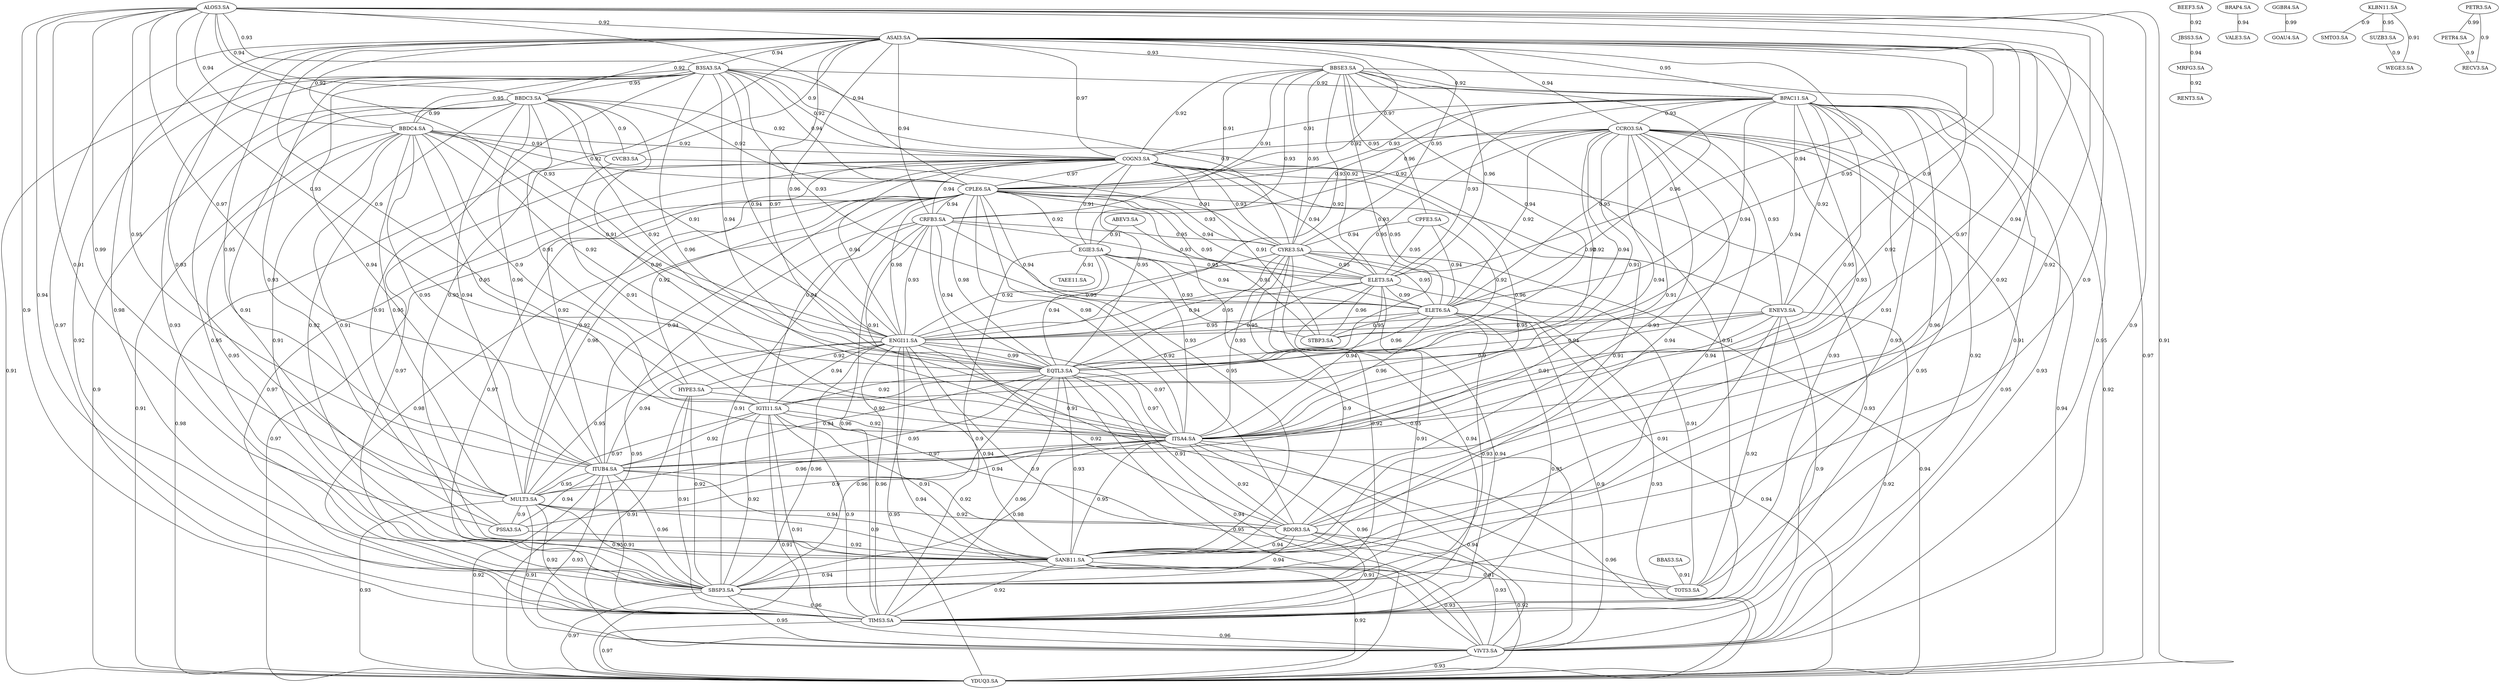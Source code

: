 graph CorrelationGraph {
    "ABEV3.SA" -- "EGIE3.SA" [label="0.91"];
    "ABEV3.SA" -- "STBP3.SA" [label="0.91"];
    "ALOS3.SA" -- "ASAI3.SA" [label="0.92"];
    "ALOS3.SA" -- "B3SA3.SA" [label="0.93"];
    "ALOS3.SA" -- "BBDC3.SA" [label="0.94"];
    "ALOS3.SA" -- "BBDC4.SA" [label="0.94"];
    "ALOS3.SA" -- "CPLE6.SA" [label="0.94"];
    "ALOS3.SA" -- "ENGI11.SA" [label="0.93"];
    "ALOS3.SA" -- "EQTL3.SA" [label="0.93"];
    "ALOS3.SA" -- "IGTI11.SA" [label="0.97"];
    "ALOS3.SA" -- "ITSA4.SA" [label="0.94"];
    "ALOS3.SA" -- "ITUB4.SA" [label="0.95"];
    "ALOS3.SA" -- "MULT3.SA" [label="0.99"];
    "ALOS3.SA" -- "PSSA3.SA" [label="0.91"];
    "ALOS3.SA" -- "RDOR3.SA" [label="0.92"];
    "ALOS3.SA" -- "SANB11.SA" [label="0.9"];
    "ALOS3.SA" -- "SBSP3.SA" [label="0.94"];
    "ALOS3.SA" -- "TIMS3.SA" [label="0.9"];
    "ALOS3.SA" -- "VIVT3.SA" [label="0.9"];
    "ALOS3.SA" -- "YDUQ3.SA" [label="0.91"];
    "ASAI3.SA" -- "B3SA3.SA" [label="0.94"];
    "ASAI3.SA" -- "BBDC3.SA" [label="0.92"];
    "ASAI3.SA" -- "BBDC4.SA" [label="0.92"];
    "ASAI3.SA" -- "BBSE3.SA" [label="0.93"];
    "ASAI3.SA" -- "BPAC11.SA" [label="0.95"];
    "ASAI3.SA" -- "CCRO3.SA" [label="0.94"];
    "ASAI3.SA" -- "COGN3.SA" [label="0.97"];
    "ASAI3.SA" -- "CPLE6.SA" [label="0.97"];
    "ASAI3.SA" -- "CRFB3.SA" [label="0.94"];
    "ASAI3.SA" -- "CVCB3.SA" [label="0.9"];
    "ASAI3.SA" -- "CYRE3.SA" [label="0.95"];
    "ASAI3.SA" -- "ELET3.SA" [label="0.94"];
    "ASAI3.SA" -- "ELET6.SA" [label="0.95"];
    "ASAI3.SA" -- "ENEV3.SA" [label="0.9"];
    "ASAI3.SA" -- "ENGI11.SA" [label="0.96"];
    "ASAI3.SA" -- "EQTL3.SA" [label="0.97"];
    "ASAI3.SA" -- "HYPE3.SA" [label="0.9"];
    "ASAI3.SA" -- "ITSA4.SA" [label="0.97"];
    "ASAI3.SA" -- "ITUB4.SA" [label="0.95"];
    "ASAI3.SA" -- "MULT3.SA" [label="0.93"];
    "ASAI3.SA" -- "RDOR3.SA" [label="0.92"];
    "ASAI3.SA" -- "SANB11.SA" [label="0.95"];
    "ASAI3.SA" -- "SBSP3.SA" [label="0.98"];
    "ASAI3.SA" -- "TIMS3.SA" [label="0.97"];
    "ASAI3.SA" -- "VIVT3.SA" [label="0.95"];
    "ASAI3.SA" -- "YDUQ3.SA" [label="0.97"];
    "B3SA3.SA" -- "BBDC3.SA" [label="0.95"];
    "B3SA3.SA" -- "BBDC4.SA" [label="0.95"];
    "B3SA3.SA" -- "BPAC11.SA" [label="0.92"];
    "B3SA3.SA" -- "COGN3.SA" [label="0.92"];
    "B3SA3.SA" -- "CPLE6.SA" [label="0.94"];
    "B3SA3.SA" -- "CYRE3.SA" [label="0.9"];
    "B3SA3.SA" -- "ELET3.SA" [label="0.92"];
    "B3SA3.SA" -- "ELET6.SA" [label="0.93"];
    "B3SA3.SA" -- "ENGI11.SA" [label="0.94"];
    "B3SA3.SA" -- "EQTL3.SA" [label="0.94"];
    "B3SA3.SA" -- "ITSA4.SA" [label="0.96"];
    "B3SA3.SA" -- "ITUB4.SA" [label="0.94"];
    "B3SA3.SA" -- "MULT3.SA" [label="0.93"];
    "B3SA3.SA" -- "SANB11.SA" [label="0.91"];
    "B3SA3.SA" -- "SBSP3.SA" [label="0.93"];
    "B3SA3.SA" -- "TIMS3.SA" [label="0.92"];
    "B3SA3.SA" -- "YDUQ3.SA" [label="0.91"];
    "BBAS3.SA" -- "TOTS3.SA" [label="0.91"];
    "BBDC3.SA" -- "BBDC4.SA" [label="0.99"];
    "BBDC3.SA" -- "COGN3.SA" [label="0.92"];
    "BBDC3.SA" -- "CPLE6.SA" [label="0.92"];
    "BBDC3.SA" -- "CVCB3.SA" [label="0.9"];
    "BBDC3.SA" -- "ENGI11.SA" [label="0.91"];
    "BBDC3.SA" -- "EQTL3.SA" [label="0.92"];
    "BBDC3.SA" -- "IGTI11.SA" [label="0.91"];
    "BBDC3.SA" -- "ITSA4.SA" [label="0.96"];
    "BBDC3.SA" -- "ITUB4.SA" [label="0.96"];
    "BBDC3.SA" -- "MULT3.SA" [label="0.94"];
    "BBDC3.SA" -- "PSSA3.SA" [label="0.91"];
    "BBDC3.SA" -- "SANB11.SA" [label="0.92"];
    "BBDC3.SA" -- "SBSP3.SA" [label="0.95"];
    "BBDC3.SA" -- "YDUQ3.SA" [label="0.9"];
    "BBDC4.SA" -- "COGN3.SA" [label="0.92"];
    "BBDC4.SA" -- "CPLE6.SA" [label="0.92"];
    "BBDC4.SA" -- "CVCB3.SA" [label="0.91"];
    "BBDC4.SA" -- "ENGI11.SA" [label="0.91"];
    "BBDC4.SA" -- "EQTL3.SA" [label="0.92"];
    "BBDC4.SA" -- "IGTI11.SA" [label="0.9"];
    "BBDC4.SA" -- "ITSA4.SA" [label="0.95"];
    "BBDC4.SA" -- "ITUB4.SA" [label="0.95"];
    "BBDC4.SA" -- "MULT3.SA" [label="0.95"];
    "BBDC4.SA" -- "PSSA3.SA" [label="0.91"];
    "BBDC4.SA" -- "SANB11.SA" [label="0.91"];
    "BBDC4.SA" -- "SBSP3.SA" [label="0.95"];
    "BBDC4.SA" -- "YDUQ3.SA" [label="0.91"];
    "BBSE3.SA" -- "BPAC11.SA" [label="0.92"];
    "BBSE3.SA" -- "COGN3.SA" [label="0.92"];
    "BBSE3.SA" -- "CPFE3.SA" [label="0.95"];
    "BBSE3.SA" -- "CPLE6.SA" [label="0.91"];
    "BBSE3.SA" -- "CRFB3.SA" [label="0.91"];
    "BBSE3.SA" -- "CYRE3.SA" [label="0.95"];
    "BBSE3.SA" -- "EGIE3.SA" [label="0.93"];
    "BBSE3.SA" -- "ELET3.SA" [label="0.96"];
    "BBSE3.SA" -- "ELET6.SA" [label="0.96"];
    "BBSE3.SA" -- "ENGI11.SA" [label="0.92"];
    "BBSE3.SA" -- "EQTL3.SA" [label="0.93"];
    "BBSE3.SA" -- "ITSA4.SA" [label="0.92"];
    "BBSE3.SA" -- "STBP3.SA" [label="0.94"];
    "BBSE3.SA" -- "TIMS3.SA" [label="0.91"];
    "BEEF3.SA" -- "JBSS3.SA" [label="0.92"];
    "BPAC11.SA" -- "CCRO3.SA" [label="0.93"];
    "BPAC11.SA" -- "COGN3.SA" [label="0.91"];
    "BPAC11.SA" -- "CPLE6.SA" [label="0.93"];
    "BPAC11.SA" -- "CYRE3.SA" [label="0.93"];
    "BPAC11.SA" -- "ELET3.SA" [label="0.93"];
    "BPAC11.SA" -- "ELET6.SA" [label="0.95"];
    "BPAC11.SA" -- "ENEV3.SA" [label="0.92"];
    "BPAC11.SA" -- "ENGI11.SA" [label="0.94"];
    "BPAC11.SA" -- "EQTL3.SA" [label="0.94"];
    "BPAC11.SA" -- "ITSA4.SA" [label="0.95"];
    "BPAC11.SA" -- "ITUB4.SA" [label="0.93"];
    "BPAC11.SA" -- "RDOR3.SA" [label="0.91"];
    "BPAC11.SA" -- "SANB11.SA" [label="0.96"];
    "BPAC11.SA" -- "SBSP3.SA" [label="0.93"];
    "BPAC11.SA" -- "TIMS3.SA" [label="0.92"];
    "BPAC11.SA" -- "TOTS3.SA" [label="0.91"];
    "BPAC11.SA" -- "VIVT3.SA" [label="0.93"];
    "BPAC11.SA" -- "YDUQ3.SA" [label="0.92"];
    "BRAP4.SA" -- "VALE3.SA" [label="0.94"];
    "CCRO3.SA" -- "COGN3.SA" [label="0.92"];
    "CCRO3.SA" -- "CPLE6.SA" [label="0.96"];
    "CCRO3.SA" -- "CRFB3.SA" [label="0.92"];
    "CCRO3.SA" -- "ELET6.SA" [label="0.92"];
    "CCRO3.SA" -- "ENEV3.SA" [label="0.93"];
    "CCRO3.SA" -- "ENGI11.SA" [label="0.95"];
    "CCRO3.SA" -- "EQTL3.SA" [label="0.94"];
    "CCRO3.SA" -- "HYPE3.SA" [label="0.92"];
    "CCRO3.SA" -- "IGTI11.SA" [label="0.91"];
    "CCRO3.SA" -- "ITSA4.SA" [label="0.94"];
    "CCRO3.SA" -- "ITUB4.SA" [label="0.91"];
    "CCRO3.SA" -- "RDOR3.SA" [label="0.93"];
    "CCRO3.SA" -- "SANB11.SA" [label="0.94"];
    "CCRO3.SA" -- "SBSP3.SA" [label="0.94"];
    "CCRO3.SA" -- "TIMS3.SA" [label="0.95"];
    "CCRO3.SA" -- "TOTS3.SA" [label="0.93"];
    "CCRO3.SA" -- "VIVT3.SA" [label="0.95"];
    "CCRO3.SA" -- "YDUQ3.SA" [label="0.94"];
    "COGN3.SA" -- "CPLE6.SA" [label="0.97"];
    "COGN3.SA" -- "CRFB3.SA" [label="0.94"];
    "COGN3.SA" -- "CYRE3.SA" [label="0.93"];
    "COGN3.SA" -- "EGIE3.SA" [label="0.91"];
    "COGN3.SA" -- "ELET3.SA" [label="0.94"];
    "COGN3.SA" -- "ELET6.SA" [label="0.95"];
    "COGN3.SA" -- "ENGI11.SA" [label="0.94"];
    "COGN3.SA" -- "EQTL3.SA" [label="0.95"];
    "COGN3.SA" -- "ITSA4.SA" [label="0.96"];
    "COGN3.SA" -- "ITUB4.SA" [label="0.92"];
    "COGN3.SA" -- "MULT3.SA" [label="0.92"];
    "COGN3.SA" -- "SANB11.SA" [label="0.91"];
    "COGN3.SA" -- "SBSP3.SA" [label="0.97"];
    "COGN3.SA" -- "STBP3.SA" [label="0.91"];
    "COGN3.SA" -- "TIMS3.SA" [label="0.97"];
    "COGN3.SA" -- "VIVT3.SA" [label="0.93"];
    "COGN3.SA" -- "YDUQ3.SA" [label="0.98"];
    "CPFE3.SA" -- "CYRE3.SA" [label="0.94"];
    "CPFE3.SA" -- "ELET3.SA" [label="0.95"];
    "CPFE3.SA" -- "ELET6.SA" [label="0.94"];
    "CPFE3.SA" -- "STBP3.SA" [label="0.92"];
    "CPLE6.SA" -- "CRFB3.SA" [label="0.94"];
    "CPLE6.SA" -- "CYRE3.SA" [label="0.93"];
    "CPLE6.SA" -- "EGIE3.SA" [label="0.92"];
    "CPLE6.SA" -- "ELET3.SA" [label="0.94"];
    "CPLE6.SA" -- "ELET6.SA" [label="0.95"];
    "CPLE6.SA" -- "ENEV3.SA" [label="0.92"];
    "CPLE6.SA" -- "ENGI11.SA" [label="0.98"];
    "CPLE6.SA" -- "EQTL3.SA" [label="0.98"];
    "CPLE6.SA" -- "HYPE3.SA" [label="0.92"];
    "CPLE6.SA" -- "IGTI11.SA" [label="0.94"];
    "CPLE6.SA" -- "ITSA4.SA" [label="0.98"];
    "CPLE6.SA" -- "ITUB4.SA" [label="0.94"];
    "CPLE6.SA" -- "MULT3.SA" [label="0.96"];
    "CPLE6.SA" -- "RDOR3.SA" [label="0.92"];
    "CPLE6.SA" -- "SANB11.SA" [label="0.95"];
    "CPLE6.SA" -- "SBSP3.SA" [label="0.97"];
    "CPLE6.SA" -- "TIMS3.SA" [label="0.98"];
    "CPLE6.SA" -- "VIVT3.SA" [label="0.95"];
    "CPLE6.SA" -- "YDUQ3.SA" [label="0.97"];
    "CRFB3.SA" -- "CYRE3.SA" [label="0.95"];
    "CRFB3.SA" -- "ELET3.SA" [label="0.93"];
    "CRFB3.SA" -- "ELET6.SA" [label="0.94"];
    "CRFB3.SA" -- "ENGI11.SA" [label="0.93"];
    "CRFB3.SA" -- "EQTL3.SA" [label="0.94"];
    "CRFB3.SA" -- "ITSA4.SA" [label="0.91"];
    "CRFB3.SA" -- "SBSP3.SA" [label="0.91"];
    "CRFB3.SA" -- "TIMS3.SA" [label="0.96"];
    "CRFB3.SA" -- "TOTS3.SA" [label="0.91"];
    "CRFB3.SA" -- "YDUQ3.SA" [label="0.95"];
    "CVCB3.SA" -- "CYRE3.SA" [label="0.91"];
    "CVCB3.SA" -- "ITSA4.SA" [label="0.91"];
    "CYRE3.SA" -- "ELET3.SA" [label="0.95"];
    "CYRE3.SA" -- "ELET6.SA" [label="0.95"];
    "CYRE3.SA" -- "ENGI11.SA" [label="0.93"];
    "CYRE3.SA" -- "EQTL3.SA" [label="0.95"];
    "CYRE3.SA" -- "ITSA4.SA" [label="0.93"];
    "CYRE3.SA" -- "SANB11.SA" [label="0.9"];
    "CYRE3.SA" -- "SBSP3.SA" [label="0.92"];
    "CYRE3.SA" -- "TIMS3.SA" [label="0.94"];
    "CYRE3.SA" -- "TOTS3.SA" [label="0.91"];
    "CYRE3.SA" -- "YDUQ3.SA" [label="0.94"];
    "EGIE3.SA" -- "ELET3.SA" [label="0.95"];
    "EGIE3.SA" -- "ELET6.SA" [label="0.94"];
    "EGIE3.SA" -- "ENGI11.SA" [label="0.92"];
    "EGIE3.SA" -- "EQTL3.SA" [label="0.94"];
    "EGIE3.SA" -- "ITSA4.SA" [label="0.93"];
    "EGIE3.SA" -- "STBP3.SA" [label="0.93"];
    "EGIE3.SA" -- "TAEE11.SA" [label="0.91"];
    "EGIE3.SA" -- "TIMS3.SA" [label="0.9"];
    "ELET3.SA" -- "ELET6.SA" [label="0.99"];
    "ELET3.SA" -- "ENGI11.SA" [label="0.94"];
    "ELET3.SA" -- "EQTL3.SA" [label="0.95"];
    "ELET3.SA" -- "ITSA4.SA" [label="0.94"];
    "ELET3.SA" -- "SBSP3.SA" [label="0.91"];
    "ELET3.SA" -- "STBP3.SA" [label="0.96"];
    "ELET3.SA" -- "TIMS3.SA" [label="0.94"];
    "ELET3.SA" -- "YDUQ3.SA" [label="0.93"];
    "ELET6.SA" -- "ENGI11.SA" [label="0.95"];
    "ELET6.SA" -- "EQTL3.SA" [label="0.96"];
    "ELET6.SA" -- "ITSA4.SA" [label="0.96"];
    "ELET6.SA" -- "SBSP3.SA" [label="0.93"];
    "ELET6.SA" -- "STBP3.SA" [label="0.95"];
    "ELET6.SA" -- "TIMS3.SA" [label="0.95"];
    "ELET6.SA" -- "VIVT3.SA" [label="0.9"];
    "ELET6.SA" -- "YDUQ3.SA" [label="0.94"];
    "ENEV3.SA" -- "ENGI11.SA" [label="0.95"];
    "ENEV3.SA" -- "EQTL3.SA" [label="0.94"];
    "ENEV3.SA" -- "IGTI11.SA" [label="0.9"];
    "ENEV3.SA" -- "ITSA4.SA" [label="0.91"];
    "ENEV3.SA" -- "SANB11.SA" [label="0.91"];
    "ENEV3.SA" -- "TIMS3.SA" [label="0.9"];
    "ENEV3.SA" -- "TOTS3.SA" [label="0.92"];
    "ENEV3.SA" -- "VIVT3.SA" [label="0.92"];
    "ENGI11.SA" -- "EQTL3.SA" [label="0.99"];
    "ENGI11.SA" -- "HYPE3.SA" [label="0.92"];
    "ENGI11.SA" -- "IGTI11.SA" [label="0.94"];
    "ENGI11.SA" -- "ITSA4.SA" [label="0.97"];
    "ENGI11.SA" -- "ITUB4.SA" [label="0.94"];
    "ENGI11.SA" -- "MULT3.SA" [label="0.95"];
    "ENGI11.SA" -- "RDOR3.SA" [label="0.92"];
    "ENGI11.SA" -- "SANB11.SA" [label="0.94"];
    "ENGI11.SA" -- "SBSP3.SA" [label="0.96"];
    "ENGI11.SA" -- "TIMS3.SA" [label="0.96"];
    "ENGI11.SA" -- "TOTS3.SA" [label="0.9"];
    "ENGI11.SA" -- "VIVT3.SA" [label="0.94"];
    "ENGI11.SA" -- "YDUQ3.SA" [label="0.95"];
    "EQTL3.SA" -- "IGTI11.SA" [label="0.92"];
    "EQTL3.SA" -- "ITSA4.SA" [label="0.97"];
    "EQTL3.SA" -- "ITUB4.SA" [label="0.94"];
    "EQTL3.SA" -- "MULT3.SA" [label="0.95"];
    "EQTL3.SA" -- "RDOR3.SA" [label="0.91"];
    "EQTL3.SA" -- "SANB11.SA" [label="0.93"];
    "EQTL3.SA" -- "SBSP3.SA" [label="0.96"];
    "EQTL3.SA" -- "TIMS3.SA" [label="0.96"];
    "EQTL3.SA" -- "VIVT3.SA" [label="0.94"];
    "EQTL3.SA" -- "YDUQ3.SA" [label="0.95"];
    "GGBR4.SA" -- "GOAU4.SA" [label="0.99"];
    "HYPE3.SA" -- "ITSA4.SA" [label="0.92"];
    "HYPE3.SA" -- "SBSP3.SA" [label="0.92"];
    "HYPE3.SA" -- "TIMS3.SA" [label="0.91"];
    "HYPE3.SA" -- "VIVT3.SA" [label="0.91"];
    "IGTI11.SA" -- "ITSA4.SA" [label="0.92"];
    "IGTI11.SA" -- "ITUB4.SA" [label="0.92"];
    "IGTI11.SA" -- "MULT3.SA" [label="0.97"];
    "IGTI11.SA" -- "RDOR3.SA" [label="0.94"];
    "IGTI11.SA" -- "SANB11.SA" [label="0.91"];
    "IGTI11.SA" -- "SBSP3.SA" [label="0.92"];
    "IGTI11.SA" -- "TIMS3.SA" [label="0.9"];
    "IGTI11.SA" -- "VIVT3.SA" [label="0.91"];
    "IGTI11.SA" -- "YDUQ3.SA" [label="0.91"];
    "ITSA4.SA" -- "ITUB4.SA" [label="0.97"];
    "ITSA4.SA" -- "MULT3.SA" [label="0.96"];
    "ITSA4.SA" -- "PSSA3.SA" [label="0.9"];
    "ITSA4.SA" -- "RDOR3.SA" [label="0.92"];
    "ITSA4.SA" -- "SANB11.SA" [label="0.95"];
    "ITSA4.SA" -- "SBSP3.SA" [label="0.98"];
    "ITSA4.SA" -- "TIMS3.SA" [label="0.96"];
    "ITSA4.SA" -- "VIVT3.SA" [label="0.94"];
    "ITSA4.SA" -- "YDUQ3.SA" [label="0.96"];
    "ITUB4.SA" -- "MULT3.SA" [label="0.95"];
    "ITUB4.SA" -- "PSSA3.SA" [label="0.94"];
    "ITUB4.SA" -- "RDOR3.SA" [label="0.92"];
    "ITUB4.SA" -- "SANB11.SA" [label="0.94"];
    "ITUB4.SA" -- "SBSP3.SA" [label="0.96"];
    "ITUB4.SA" -- "TIMS3.SA" [label="0.91"];
    "ITUB4.SA" -- "VIVT3.SA" [label="0.93"];
    "ITUB4.SA" -- "YDUQ3.SA" [label="0.92"];
    "JBSS3.SA" -- "MRFG3.SA" [label="0.94"];
    "KLBN11.SA" -- "SMTO3.SA" [label="0.9"];
    "KLBN11.SA" -- "SUZB3.SA" [label="0.95"];
    "KLBN11.SA" -- "WEGE3.SA" [label="0.91"];
    "MRFG3.SA" -- "RENT3.SA" [label="0.92"];
    "MULT3.SA" -- "PSSA3.SA" [label="0.9"];
    "MULT3.SA" -- "RDOR3.SA" [label="0.92"];
    "MULT3.SA" -- "SANB11.SA" [label="0.9"];
    "MULT3.SA" -- "SBSP3.SA" [label="0.95"];
    "MULT3.SA" -- "TIMS3.SA" [label="0.92"];
    "MULT3.SA" -- "VIVT3.SA" [label="0.91"];
    "MULT3.SA" -- "YDUQ3.SA" [label="0.93"];
    "PETR3.SA" -- "PETR4.SA" [label="0.99"];
    "PETR3.SA" -- "RECV3.SA" [label="0.9"];
    "PETR4.SA" -- "RECV3.SA" [label="0.9"];
    "PSSA3.SA" -- "SANB11.SA" [label="0.92"];
    "RDOR3.SA" -- "SANB11.SA" [label="0.94"];
    "RDOR3.SA" -- "SBSP3.SA" [label="0.94"];
    "RDOR3.SA" -- "TIMS3.SA" [label="0.91"];
    "RDOR3.SA" -- "VIVT3.SA" [label="0.93"];
    "RDOR3.SA" -- "YDUQ3.SA" [label="0.92"];
    "SANB11.SA" -- "SBSP3.SA" [label="0.94"];
    "SANB11.SA" -- "TIMS3.SA" [label="0.92"];
    "SANB11.SA" -- "TOTS3.SA" [label="0.91"];
    "SANB11.SA" -- "VIVT3.SA" [label="0.93"];
    "SANB11.SA" -- "YDUQ3.SA" [label="0.92"];
    "SBSP3.SA" -- "TIMS3.SA" [label="0.96"];
    "SBSP3.SA" -- "VIVT3.SA" [label="0.95"];
    "SBSP3.SA" -- "YDUQ3.SA" [label="0.97"];
    "SUZB3.SA" -- "WEGE3.SA" [label="0.9"];
    "TIMS3.SA" -- "VIVT3.SA" [label="0.96"];
    "TIMS3.SA" -- "YDUQ3.SA" [label="0.97"];
    "VIVT3.SA" -- "YDUQ3.SA" [label="0.93"];
}graph CorrelationGraph {
    "ABEV3.SA" -- "EGIE3.SA" [label="0.91"];
    "ABEV3.SA" -- "STBP3.SA" [label="0.91"];
    "ALOS3.SA" -- "ASAI3.SA" [label="0.92"];
    "ALOS3.SA" -- "B3SA3.SA" [label="0.93"];
    "ALOS3.SA" -- "BBDC3.SA" [label="0.94"];
    "ALOS3.SA" -- "BBDC4.SA" [label="0.94"];
    "ALOS3.SA" -- "CPLE6.SA" [label="0.94"];
    "ALOS3.SA" -- "ENGI11.SA" [label="0.93"];
    "ALOS3.SA" -- "EQTL3.SA" [label="0.93"];
    "ALOS3.SA" -- "IGTI11.SA" [label="0.97"];
    "ALOS3.SA" -- "ITSA4.SA" [label="0.94"];
    "ALOS3.SA" -- "ITUB4.SA" [label="0.95"];
    "ALOS3.SA" -- "MULT3.SA" [label="0.99"];
    "ALOS3.SA" -- "PSSA3.SA" [label="0.91"];
    "ALOS3.SA" -- "RDOR3.SA" [label="0.92"];
    "ALOS3.SA" -- "SANB11.SA" [label="0.9"];
    "ALOS3.SA" -- "SBSP3.SA" [label="0.94"];
    "ALOS3.SA" -- "TIMS3.SA" [label="0.9"];
    "ALOS3.SA" -- "VIVT3.SA" [label="0.9"];
    "ALOS3.SA" -- "YDUQ3.SA" [label="0.91"];
    "ASAI3.SA" -- "B3SA3.SA" [label="0.94"];
    "ASAI3.SA" -- "BBDC3.SA" [label="0.92"];
    "ASAI3.SA" -- "BBDC4.SA" [label="0.92"];
    "ASAI3.SA" -- "BBSE3.SA" [label="0.93"];
    "ASAI3.SA" -- "BPAC11.SA" [label="0.95"];
    "ASAI3.SA" -- "CCRO3.SA" [label="0.94"];
    "ASAI3.SA" -- "COGN3.SA" [label="0.97"];
    "ASAI3.SA" -- "CPLE6.SA" [label="0.97"];
    "ASAI3.SA" -- "CRFB3.SA" [label="0.94"];
    "ASAI3.SA" -- "CVCB3.SA" [label="0.9"];
    "ASAI3.SA" -- "CYRE3.SA" [label="0.95"];
    "ASAI3.SA" -- "ELET3.SA" [label="0.94"];
    "ASAI3.SA" -- "ELET6.SA" [label="0.95"];
    "ASAI3.SA" -- "ENEV3.SA" [label="0.9"];
    "ASAI3.SA" -- "ENGI11.SA" [label="0.96"];
    "ASAI3.SA" -- "EQTL3.SA" [label="0.97"];
    "ASAI3.SA" -- "HYPE3.SA" [label="0.9"];
    "ASAI3.SA" -- "ITSA4.SA" [label="0.97"];
    "ASAI3.SA" -- "ITUB4.SA" [label="0.95"];
    "ASAI3.SA" -- "MULT3.SA" [label="0.93"];
    "ASAI3.SA" -- "RDOR3.SA" [label="0.92"];
    "ASAI3.SA" -- "SANB11.SA" [label="0.95"];
    "ASAI3.SA" -- "SBSP3.SA" [label="0.98"];
    "ASAI3.SA" -- "TIMS3.SA" [label="0.97"];
    "ASAI3.SA" -- "VIVT3.SA" [label="0.95"];
    "ASAI3.SA" -- "YDUQ3.SA" [label="0.97"];
    "B3SA3.SA" -- "BBDC3.SA" [label="0.95"];
    "B3SA3.SA" -- "BBDC4.SA" [label="0.95"];
    "B3SA3.SA" -- "BPAC11.SA" [label="0.92"];
    "B3SA3.SA" -- "COGN3.SA" [label="0.92"];
    "B3SA3.SA" -- "CPLE6.SA" [label="0.94"];
    "B3SA3.SA" -- "CYRE3.SA" [label="0.9"];
    "B3SA3.SA" -- "ELET3.SA" [label="0.92"];
    "B3SA3.SA" -- "ELET6.SA" [label="0.93"];
    "B3SA3.SA" -- "ENGI11.SA" [label="0.94"];
    "B3SA3.SA" -- "EQTL3.SA" [label="0.94"];
    "B3SA3.SA" -- "ITSA4.SA" [label="0.96"];
    "B3SA3.SA" -- "ITUB4.SA" [label="0.94"];
    "B3SA3.SA" -- "MULT3.SA" [label="0.93"];
    "B3SA3.SA" -- "SANB11.SA" [label="0.91"];
    "B3SA3.SA" -- "SBSP3.SA" [label="0.93"];
    "B3SA3.SA" -- "TIMS3.SA" [label="0.92"];
    "B3SA3.SA" -- "YDUQ3.SA" [label="0.91"];
    "BBAS3.SA" -- "TOTS3.SA" [label="0.91"];
    "BBDC3.SA" -- "BBDC4.SA" [label="0.99"];
    "BBDC3.SA" -- "COGN3.SA" [label="0.92"];
    "BBDC3.SA" -- "CPLE6.SA" [label="0.92"];
    "BBDC3.SA" -- "CVCB3.SA" [label="0.9"];
    "BBDC3.SA" -- "ENGI11.SA" [label="0.91"];
    "BBDC3.SA" -- "EQTL3.SA" [label="0.92"];
    "BBDC3.SA" -- "IGTI11.SA" [label="0.91"];
    "BBDC3.SA" -- "ITSA4.SA" [label="0.96"];
    "BBDC3.SA" -- "ITUB4.SA" [label="0.96"];
    "BBDC3.SA" -- "MULT3.SA" [label="0.94"];
    "BBDC3.SA" -- "PSSA3.SA" [label="0.91"];
    "BBDC3.SA" -- "SANB11.SA" [label="0.92"];
    "BBDC3.SA" -- "SBSP3.SA" [label="0.95"];
    "BBDC3.SA" -- "YDUQ3.SA" [label="0.9"];
    "BBDC4.SA" -- "COGN3.SA" [label="0.92"];
    "BBDC4.SA" -- "CPLE6.SA" [label="0.92"];
    "BBDC4.SA" -- "CVCB3.SA" [label="0.91"];
    "BBDC4.SA" -- "ENGI11.SA" [label="0.91"];
    "BBDC4.SA" -- "EQTL3.SA" [label="0.92"];
    "BBDC4.SA" -- "IGTI11.SA" [label="0.9"];
    "BBDC4.SA" -- "ITSA4.SA" [label="0.95"];
    "BBDC4.SA" -- "ITUB4.SA" [label="0.95"];
    "BBDC4.SA" -- "MULT3.SA" [label="0.95"];
    "BBDC4.SA" -- "PSSA3.SA" [label="0.91"];
    "BBDC4.SA" -- "SANB11.SA" [label="0.91"];
    "BBDC4.SA" -- "SBSP3.SA" [label="0.95"];
    "BBDC4.SA" -- "YDUQ3.SA" [label="0.91"];
    "BBSE3.SA" -- "BPAC11.SA" [label="0.92"];
    "BBSE3.SA" -- "COGN3.SA" [label="0.92"];
    "BBSE3.SA" -- "CPFE3.SA" [label="0.95"];
    "BBSE3.SA" -- "CPLE6.SA" [label="0.91"];
    "BBSE3.SA" -- "CRFB3.SA" [label="0.91"];
    "BBSE3.SA" -- "CYRE3.SA" [label="0.95"];
    "BBSE3.SA" -- "EGIE3.SA" [label="0.93"];
    "BBSE3.SA" -- "ELET3.SA" [label="0.96"];
    "BBSE3.SA" -- "ELET6.SA" [label="0.96"];
    "BBSE3.SA" -- "ENGI11.SA" [label="0.92"];
    "BBSE3.SA" -- "EQTL3.SA" [label="0.93"];
    "BBSE3.SA" -- "ITSA4.SA" [label="0.92"];
    "BBSE3.SA" -- "STBP3.SA" [label="0.94"];
    "BBSE3.SA" -- "TIMS3.SA" [label="0.91"];
    "BEEF3.SA" -- "JBSS3.SA" [label="0.92"];
    "BPAC11.SA" -- "CCRO3.SA" [label="0.93"];
    "BPAC11.SA" -- "COGN3.SA" [label="0.91"];
    "BPAC11.SA" -- "CPLE6.SA" [label="0.93"];
    "BPAC11.SA" -- "CYRE3.SA" [label="0.93"];
    "BPAC11.SA" -- "ELET3.SA" [label="0.93"];
    "BPAC11.SA" -- "ELET6.SA" [label="0.95"];
    "BPAC11.SA" -- "ENEV3.SA" [label="0.92"];
    "BPAC11.SA" -- "ENGI11.SA" [label="0.94"];
    "BPAC11.SA" -- "EQTL3.SA" [label="0.94"];
    "BPAC11.SA" -- "ITSA4.SA" [label="0.95"];
    "BPAC11.SA" -- "ITUB4.SA" [label="0.93"];
    "BPAC11.SA" -- "RDOR3.SA" [label="0.91"];
    "BPAC11.SA" -- "SANB11.SA" [label="0.96"];
    "BPAC11.SA" -- "SBSP3.SA" [label="0.93"];
    "BPAC11.SA" -- "TIMS3.SA" [label="0.92"];
    "BPAC11.SA" -- "TOTS3.SA" [label="0.91"];
    "BPAC11.SA" -- "VIVT3.SA" [label="0.93"];
    "BPAC11.SA" -- "YDUQ3.SA" [label="0.92"];
    "BRAP4.SA" -- "VALE3.SA" [label="0.94"];
    "CCRO3.SA" -- "COGN3.SA" [label="0.92"];
    "CCRO3.SA" -- "CPLE6.SA" [label="0.96"];
    "CCRO3.SA" -- "CRFB3.SA" [label="0.92"];
    "CCRO3.SA" -- "ELET6.SA" [label="0.92"];
    "CCRO3.SA" -- "ENEV3.SA" [label="0.93"];
    "CCRO3.SA" -- "ENGI11.SA" [label="0.95"];
    "CCRO3.SA" -- "EQTL3.SA" [label="0.94"];
    "CCRO3.SA" -- "HYPE3.SA" [label="0.92"];
    "CCRO3.SA" -- "IGTI11.SA" [label="0.91"];
    "CCRO3.SA" -- "ITSA4.SA" [label="0.94"];
    "CCRO3.SA" -- "ITUB4.SA" [label="0.91"];
    "CCRO3.SA" -- "RDOR3.SA" [label="0.93"];
    "CCRO3.SA" -- "SANB11.SA" [label="0.94"];
    "CCRO3.SA" -- "SBSP3.SA" [label="0.94"];
    "CCRO3.SA" -- "TIMS3.SA" [label="0.95"];
    "CCRO3.SA" -- "TOTS3.SA" [label="0.93"];
    "CCRO3.SA" -- "VIVT3.SA" [label="0.95"];
    "CCRO3.SA" -- "YDUQ3.SA" [label="0.94"];
    "COGN3.SA" -- "CPLE6.SA" [label="0.97"];
    "COGN3.SA" -- "CRFB3.SA" [label="0.94"];
    "COGN3.SA" -- "CYRE3.SA" [label="0.93"];
    "COGN3.SA" -- "EGIE3.SA" [label="0.91"];
    "COGN3.SA" -- "ELET3.SA" [label="0.94"];
    "COGN3.SA" -- "ELET6.SA" [label="0.95"];
    "COGN3.SA" -- "ENGI11.SA" [label="0.94"];
    "COGN3.SA" -- "EQTL3.SA" [label="0.95"];
    "COGN3.SA" -- "ITSA4.SA" [label="0.96"];
    "COGN3.SA" -- "ITUB4.SA" [label="0.92"];
    "COGN3.SA" -- "MULT3.SA" [label="0.92"];
    "COGN3.SA" -- "SANB11.SA" [label="0.91"];
    "COGN3.SA" -- "SBSP3.SA" [label="0.97"];
    "COGN3.SA" -- "STBP3.SA" [label="0.91"];
    "COGN3.SA" -- "TIMS3.SA" [label="0.97"];
    "COGN3.SA" -- "VIVT3.SA" [label="0.93"];
    "COGN3.SA" -- "YDUQ3.SA" [label="0.98"];
    "CPFE3.SA" -- "CYRE3.SA" [label="0.94"];
    "CPFE3.SA" -- "ELET3.SA" [label="0.95"];
    "CPFE3.SA" -- "ELET6.SA" [label="0.94"];
    "CPFE3.SA" -- "STBP3.SA" [label="0.92"];
    "CPLE6.SA" -- "CRFB3.SA" [label="0.94"];
    "CPLE6.SA" -- "CYRE3.SA" [label="0.93"];
    "CPLE6.SA" -- "EGIE3.SA" [label="0.92"];
    "CPLE6.SA" -- "ELET3.SA" [label="0.94"];
    "CPLE6.SA" -- "ELET6.SA" [label="0.95"];
    "CPLE6.SA" -- "ENEV3.SA" [label="0.92"];
    "CPLE6.SA" -- "ENGI11.SA" [label="0.98"];
    "CPLE6.SA" -- "EQTL3.SA" [label="0.98"];
    "CPLE6.SA" -- "HYPE3.SA" [label="0.92"];
    "CPLE6.SA" -- "IGTI11.SA" [label="0.94"];
    "CPLE6.SA" -- "ITSA4.SA" [label="0.98"];
    "CPLE6.SA" -- "ITUB4.SA" [label="0.94"];
    "CPLE6.SA" -- "MULT3.SA" [label="0.96"];
    "CPLE6.SA" -- "RDOR3.SA" [label="0.92"];
    "CPLE6.SA" -- "SANB11.SA" [label="0.95"];
    "CPLE6.SA" -- "SBSP3.SA" [label="0.97"];
    "CPLE6.SA" -- "TIMS3.SA" [label="0.98"];
    "CPLE6.SA" -- "VIVT3.SA" [label="0.95"];
    "CPLE6.SA" -- "YDUQ3.SA" [label="0.97"];
    "CRFB3.SA" -- "CYRE3.SA" [label="0.95"];
    "CRFB3.SA" -- "ELET3.SA" [label="0.93"];
    "CRFB3.SA" -- "ELET6.SA" [label="0.94"];
    "CRFB3.SA" -- "ENGI11.SA" [label="0.93"];
    "CRFB3.SA" -- "EQTL3.SA" [label="0.94"];
    "CRFB3.SA" -- "ITSA4.SA" [label="0.91"];
    "CRFB3.SA" -- "SBSP3.SA" [label="0.91"];
    "CRFB3.SA" -- "TIMS3.SA" [label="0.96"];
    "CRFB3.SA" -- "TOTS3.SA" [label="0.91"];
    "CRFB3.SA" -- "YDUQ3.SA" [label="0.95"];
    "CVCB3.SA" -- "CYRE3.SA" [label="0.91"];
    "CVCB3.SA" -- "ITSA4.SA" [label="0.91"];
    "CYRE3.SA" -- "ELET3.SA" [label="0.95"];
    "CYRE3.SA" -- "ELET6.SA" [label="0.95"];
    "CYRE3.SA" -- "ENGI11.SA" [label="0.93"];
    "CYRE3.SA" -- "EQTL3.SA" [label="0.95"];
    "CYRE3.SA" -- "ITSA4.SA" [label="0.93"];
    "CYRE3.SA" -- "SANB11.SA" [label="0.9"];
    "CYRE3.SA" -- "SBSP3.SA" [label="0.92"];
    "CYRE3.SA" -- "TIMS3.SA" [label="0.94"];
    "CYRE3.SA" -- "TOTS3.SA" [label="0.91"];
    "CYRE3.SA" -- "YDUQ3.SA" [label="0.94"];
    "EGIE3.SA" -- "ELET3.SA" [label="0.95"];
    "EGIE3.SA" -- "ELET6.SA" [label="0.94"];
    "EGIE3.SA" -- "ENGI11.SA" [label="0.92"];
    "EGIE3.SA" -- "EQTL3.SA" [label="0.94"];
    "EGIE3.SA" -- "ITSA4.SA" [label="0.93"];
    "EGIE3.SA" -- "STBP3.SA" [label="0.93"];
    "EGIE3.SA" -- "TAEE11.SA" [label="0.91"];
    "EGIE3.SA" -- "TIMS3.SA" [label="0.9"];
    "ELET3.SA" -- "ELET6.SA" [label="0.99"];
    "ELET3.SA" -- "ENGI11.SA" [label="0.94"];
    "ELET3.SA" -- "EQTL3.SA" [label="0.95"];
    "ELET3.SA" -- "ITSA4.SA" [label="0.94"];
    "ELET3.SA" -- "SBSP3.SA" [label="0.91"];
    "ELET3.SA" -- "STBP3.SA" [label="0.96"];
    "ELET3.SA" -- "TIMS3.SA" [label="0.94"];
    "ELET3.SA" -- "YDUQ3.SA" [label="0.93"];
    "ELET6.SA" -- "ENGI11.SA" [label="0.95"];
    "ELET6.SA" -- "EQTL3.SA" [label="0.96"];
    "ELET6.SA" -- "ITSA4.SA" [label="0.96"];
    "ELET6.SA" -- "SBSP3.SA" [label="0.93"];
    "ELET6.SA" -- "STBP3.SA" [label="0.95"];
    "ELET6.SA" -- "TIMS3.SA" [label="0.95"];
    "ELET6.SA" -- "VIVT3.SA" [label="0.9"];
    "ELET6.SA" -- "YDUQ3.SA" [label="0.94"];
    "ENEV3.SA" -- "ENGI11.SA" [label="0.95"];
    "ENEV3.SA" -- "EQTL3.SA" [label="0.94"];
    "ENEV3.SA" -- "IGTI11.SA" [label="0.9"];
    "ENEV3.SA" -- "ITSA4.SA" [label="0.91"];
    "ENEV3.SA" -- "SANB11.SA" [label="0.91"];
    "ENEV3.SA" -- "TIMS3.SA" [label="0.9"];
    "ENEV3.SA" -- "TOTS3.SA" [label="0.92"];
    "ENEV3.SA" -- "VIVT3.SA" [label="0.92"];
    "ENGI11.SA" -- "EQTL3.SA" [label="0.99"];
    "ENGI11.SA" -- "HYPE3.SA" [label="0.92"];
    "ENGI11.SA" -- "IGTI11.SA" [label="0.94"];
    "ENGI11.SA" -- "ITSA4.SA" [label="0.97"];
    "ENGI11.SA" -- "ITUB4.SA" [label="0.94"];
    "ENGI11.SA" -- "MULT3.SA" [label="0.95"];
    "ENGI11.SA" -- "RDOR3.SA" [label="0.92"];
    "ENGI11.SA" -- "SANB11.SA" [label="0.94"];
    "ENGI11.SA" -- "SBSP3.SA" [label="0.96"];
    "ENGI11.SA" -- "TIMS3.SA" [label="0.96"];
    "ENGI11.SA" -- "TOTS3.SA" [label="0.9"];
    "ENGI11.SA" -- "VIVT3.SA" [label="0.94"];
    "ENGI11.SA" -- "YDUQ3.SA" [label="0.95"];
    "EQTL3.SA" -- "IGTI11.SA" [label="0.92"];
    "EQTL3.SA" -- "ITSA4.SA" [label="0.97"];
    "EQTL3.SA" -- "ITUB4.SA" [label="0.94"];
    "EQTL3.SA" -- "MULT3.SA" [label="0.95"];
    "EQTL3.SA" -- "RDOR3.SA" [label="0.91"];
    "EQTL3.SA" -- "SANB11.SA" [label="0.93"];
    "EQTL3.SA" -- "SBSP3.SA" [label="0.96"];
    "EQTL3.SA" -- "TIMS3.SA" [label="0.96"];
    "EQTL3.SA" -- "VIVT3.SA" [label="0.94"];
    "EQTL3.SA" -- "YDUQ3.SA" [label="0.95"];
    "GGBR4.SA" -- "GOAU4.SA" [label="0.99"];
    "HYPE3.SA" -- "ITSA4.SA" [label="0.92"];
    "HYPE3.SA" -- "SBSP3.SA" [label="0.92"];
    "HYPE3.SA" -- "TIMS3.SA" [label="0.91"];
    "HYPE3.SA" -- "VIVT3.SA" [label="0.91"];
    "IGTI11.SA" -- "ITSA4.SA" [label="0.92"];
    "IGTI11.SA" -- "ITUB4.SA" [label="0.92"];
    "IGTI11.SA" -- "MULT3.SA" [label="0.97"];
    "IGTI11.SA" -- "RDOR3.SA" [label="0.94"];
    "IGTI11.SA" -- "SANB11.SA" [label="0.91"];
    "IGTI11.SA" -- "SBSP3.SA" [label="0.92"];
    "IGTI11.SA" -- "TIMS3.SA" [label="0.9"];
    "IGTI11.SA" -- "VIVT3.SA" [label="0.91"];
    "IGTI11.SA" -- "YDUQ3.SA" [label="0.91"];
    "ITSA4.SA" -- "ITUB4.SA" [label="0.97"];
    "ITSA4.SA" -- "MULT3.SA" [label="0.96"];
    "ITSA4.SA" -- "PSSA3.SA" [label="0.9"];
    "ITSA4.SA" -- "RDOR3.SA" [label="0.92"];
    "ITSA4.SA" -- "SANB11.SA" [label="0.95"];
    "ITSA4.SA" -- "SBSP3.SA" [label="0.98"];
    "ITSA4.SA" -- "TIMS3.SA" [label="0.96"];
    "ITSA4.SA" -- "VIVT3.SA" [label="0.94"];
    "ITSA4.SA" -- "YDUQ3.SA" [label="0.96"];
    "ITUB4.SA" -- "MULT3.SA" [label="0.95"];
    "ITUB4.SA" -- "PSSA3.SA" [label="0.94"];
    "ITUB4.SA" -- "RDOR3.SA" [label="0.92"];
    "ITUB4.SA" -- "SANB11.SA" [label="0.94"];
    "ITUB4.SA" -- "SBSP3.SA" [label="0.96"];
    "ITUB4.SA" -- "TIMS3.SA" [label="0.91"];
    "ITUB4.SA" -- "VIVT3.SA" [label="0.93"];
    "ITUB4.SA" -- "YDUQ3.SA" [label="0.92"];
    "JBSS3.SA" -- "MRFG3.SA" [label="0.94"];
    "KLBN11.SA" -- "SMTO3.SA" [label="0.9"];
    "KLBN11.SA" -- "SUZB3.SA" [label="0.95"];
    "KLBN11.SA" -- "WEGE3.SA" [label="0.91"];
    "MRFG3.SA" -- "RENT3.SA" [label="0.92"];
    "MULT3.SA" -- "PSSA3.SA" [label="0.9"];
    "MULT3.SA" -- "RDOR3.SA" [label="0.92"];
    "MULT3.SA" -- "SANB11.SA" [label="0.9"];
    "MULT3.SA" -- "SBSP3.SA" [label="0.95"];
    "MULT3.SA" -- "TIMS3.SA" [label="0.92"];
    "MULT3.SA" -- "VIVT3.SA" [label="0.91"];
    "MULT3.SA" -- "YDUQ3.SA" [label="0.93"];
    "PETR3.SA" -- "PETR4.SA" [label="0.99"];
    "PETR3.SA" -- "RECV3.SA" [label="0.9"];
    "PETR4.SA" -- "RECV3.SA" [label="0.9"];
    "PSSA3.SA" -- "SANB11.SA" [label="0.92"];
    "RDOR3.SA" -- "SANB11.SA" [label="0.94"];
    "RDOR3.SA" -- "SBSP3.SA" [label="0.94"];
    "RDOR3.SA" -- "TIMS3.SA" [label="0.91"];
    "RDOR3.SA" -- "VIVT3.SA" [label="0.93"];
    "RDOR3.SA" -- "YDUQ3.SA" [label="0.92"];
    "SANB11.SA" -- "SBSP3.SA" [label="0.94"];
    "SANB11.SA" -- "TIMS3.SA" [label="0.92"];
    "SANB11.SA" -- "TOTS3.SA" [label="0.91"];
    "SANB11.SA" -- "VIVT3.SA" [label="0.93"];
    "SANB11.SA" -- "YDUQ3.SA" [label="0.92"];
    "SBSP3.SA" -- "TIMS3.SA" [label="0.96"];
    "SBSP3.SA" -- "VIVT3.SA" [label="0.95"];
    "SBSP3.SA" -- "YDUQ3.SA" [label="0.97"];
    "SUZB3.SA" -- "WEGE3.SA" [label="0.9"];
    "TIMS3.SA" -- "VIVT3.SA" [label="0.96"];
    "TIMS3.SA" -- "YDUQ3.SA" [label="0.97"];
    "VIVT3.SA" -- "YDUQ3.SA" [label="0.93"];
}graph CorrelationGraph {
    "ABEV3.SA" -- "EGIE3.SA" [label="0.91"];
    "ABEV3.SA" -- "STBP3.SA" [label="0.91"];
    "ALOS3.SA" -- "ASAI3.SA" [label="0.92"];
    "ALOS3.SA" -- "B3SA3.SA" [label="0.93"];
    "ALOS3.SA" -- "BBDC3.SA" [label="0.94"];
    "ALOS3.SA" -- "BBDC4.SA" [label="0.94"];
    "ALOS3.SA" -- "CPLE6.SA" [label="0.94"];
    "ALOS3.SA" -- "ENGI11.SA" [label="0.93"];
    "ALOS3.SA" -- "EQTL3.SA" [label="0.93"];
    "ALOS3.SA" -- "IGTI11.SA" [label="0.97"];
    "ALOS3.SA" -- "ITSA4.SA" [label="0.94"];
    "ALOS3.SA" -- "ITUB4.SA" [label="0.95"];
    "ALOS3.SA" -- "MULT3.SA" [label="0.99"];
    "ALOS3.SA" -- "PSSA3.SA" [label="0.91"];
    "ALOS3.SA" -- "RDOR3.SA" [label="0.92"];
    "ALOS3.SA" -- "SANB11.SA" [label="0.9"];
    "ALOS3.SA" -- "SBSP3.SA" [label="0.94"];
    "ALOS3.SA" -- "TIMS3.SA" [label="0.9"];
    "ALOS3.SA" -- "VIVT3.SA" [label="0.9"];
    "ALOS3.SA" -- "YDUQ3.SA" [label="0.91"];
    "ASAI3.SA" -- "B3SA3.SA" [label="0.94"];
    "ASAI3.SA" -- "BBDC3.SA" [label="0.92"];
    "ASAI3.SA" -- "BBDC4.SA" [label="0.92"];
    "ASAI3.SA" -- "BBSE3.SA" [label="0.93"];
    "ASAI3.SA" -- "BPAC11.SA" [label="0.95"];
    "ASAI3.SA" -- "CCRO3.SA" [label="0.94"];
    "ASAI3.SA" -- "COGN3.SA" [label="0.97"];
    "ASAI3.SA" -- "CPLE6.SA" [label="0.97"];
    "ASAI3.SA" -- "CRFB3.SA" [label="0.94"];
    "ASAI3.SA" -- "CVCB3.SA" [label="0.9"];
    "ASAI3.SA" -- "CYRE3.SA" [label="0.95"];
    "ASAI3.SA" -- "ELET3.SA" [label="0.94"];
    "ASAI3.SA" -- "ELET6.SA" [label="0.95"];
    "ASAI3.SA" -- "ENEV3.SA" [label="0.9"];
    "ASAI3.SA" -- "ENGI11.SA" [label="0.96"];
    "ASAI3.SA" -- "EQTL3.SA" [label="0.97"];
    "ASAI3.SA" -- "HYPE3.SA" [label="0.9"];
    "ASAI3.SA" -- "ITSA4.SA" [label="0.97"];
    "ASAI3.SA" -- "ITUB4.SA" [label="0.95"];
    "ASAI3.SA" -- "MULT3.SA" [label="0.93"];
    "ASAI3.SA" -- "RDOR3.SA" [label="0.92"];
    "ASAI3.SA" -- "SANB11.SA" [label="0.95"];
    "ASAI3.SA" -- "SBSP3.SA" [label="0.98"];
    "ASAI3.SA" -- "TIMS3.SA" [label="0.97"];
    "ASAI3.SA" -- "VIVT3.SA" [label="0.95"];
    "ASAI3.SA" -- "YDUQ3.SA" [label="0.97"];
    "B3SA3.SA" -- "BBDC3.SA" [label="0.95"];
    "B3SA3.SA" -- "BBDC4.SA" [label="0.95"];
    "B3SA3.SA" -- "BPAC11.SA" [label="0.92"];
    "B3SA3.SA" -- "COGN3.SA" [label="0.92"];
    "B3SA3.SA" -- "CPLE6.SA" [label="0.94"];
    "B3SA3.SA" -- "CYRE3.SA" [label="0.9"];
    "B3SA3.SA" -- "ELET3.SA" [label="0.92"];
    "B3SA3.SA" -- "ELET6.SA" [label="0.93"];
    "B3SA3.SA" -- "ENGI11.SA" [label="0.94"];
    "B3SA3.SA" -- "EQTL3.SA" [label="0.94"];
    "B3SA3.SA" -- "ITSA4.SA" [label="0.96"];
    "B3SA3.SA" -- "ITUB4.SA" [label="0.94"];
    "B3SA3.SA" -- "MULT3.SA" [label="0.93"];
    "B3SA3.SA" -- "SANB11.SA" [label="0.91"];
    "B3SA3.SA" -- "SBSP3.SA" [label="0.93"];
    "B3SA3.SA" -- "TIMS3.SA" [label="0.92"];
    "B3SA3.SA" -- "YDUQ3.SA" [label="0.91"];
    "BBAS3.SA" -- "TOTS3.SA" [label="0.91"];
    "BBDC3.SA" -- "BBDC4.SA" [label="0.99"];
    "BBDC3.SA" -- "COGN3.SA" [label="0.92"];
    "BBDC3.SA" -- "CPLE6.SA" [label="0.92"];
    "BBDC3.SA" -- "CVCB3.SA" [label="0.9"];
    "BBDC3.SA" -- "ENGI11.SA" [label="0.91"];
    "BBDC3.SA" -- "EQTL3.SA" [label="0.92"];
    "BBDC3.SA" -- "IGTI11.SA" [label="0.91"];
    "BBDC3.SA" -- "ITSA4.SA" [label="0.96"];
    "BBDC3.SA" -- "ITUB4.SA" [label="0.96"];
    "BBDC3.SA" -- "MULT3.SA" [label="0.94"];
    "BBDC3.SA" -- "PSSA3.SA" [label="0.91"];
    "BBDC3.SA" -- "SANB11.SA" [label="0.92"];
    "BBDC3.SA" -- "SBSP3.SA" [label="0.95"];
    "BBDC3.SA" -- "YDUQ3.SA" [label="0.9"];
    "BBDC4.SA" -- "COGN3.SA" [label="0.92"];
    "BBDC4.SA" -- "CPLE6.SA" [label="0.92"];
    "BBDC4.SA" -- "CVCB3.SA" [label="0.91"];
    "BBDC4.SA" -- "ENGI11.SA" [label="0.91"];
    "BBDC4.SA" -- "EQTL3.SA" [label="0.92"];
    "BBDC4.SA" -- "IGTI11.SA" [label="0.9"];
    "BBDC4.SA" -- "ITSA4.SA" [label="0.95"];
    "BBDC4.SA" -- "ITUB4.SA" [label="0.95"];
    "BBDC4.SA" -- "MULT3.SA" [label="0.95"];
    "BBDC4.SA" -- "PSSA3.SA" [label="0.91"];
    "BBDC4.SA" -- "SANB11.SA" [label="0.91"];
    "BBDC4.SA" -- "SBSP3.SA" [label="0.95"];
    "BBDC4.SA" -- "YDUQ3.SA" [label="0.91"];
    "BBSE3.SA" -- "BPAC11.SA" [label="0.92"];
    "BBSE3.SA" -- "COGN3.SA" [label="0.92"];
    "BBSE3.SA" -- "CPFE3.SA" [label="0.95"];
    "BBSE3.SA" -- "CPLE6.SA" [label="0.91"];
    "BBSE3.SA" -- "CRFB3.SA" [label="0.91"];
    "BBSE3.SA" -- "CYRE3.SA" [label="0.95"];
    "BBSE3.SA" -- "EGIE3.SA" [label="0.93"];
    "BBSE3.SA" -- "ELET3.SA" [label="0.96"];
    "BBSE3.SA" -- "ELET6.SA" [label="0.96"];
    "BBSE3.SA" -- "ENGI11.SA" [label="0.92"];
    "BBSE3.SA" -- "EQTL3.SA" [label="0.93"];
    "BBSE3.SA" -- "ITSA4.SA" [label="0.92"];
    "BBSE3.SA" -- "STBP3.SA" [label="0.94"];
    "BBSE3.SA" -- "TIMS3.SA" [label="0.91"];
    "BEEF3.SA" -- "JBSS3.SA" [label="0.92"];
    "BPAC11.SA" -- "CCRO3.SA" [label="0.93"];
    "BPAC11.SA" -- "COGN3.SA" [label="0.91"];
    "BPAC11.SA" -- "CPLE6.SA" [label="0.93"];
    "BPAC11.SA" -- "CYRE3.SA" [label="0.93"];
    "BPAC11.SA" -- "ELET3.SA" [label="0.93"];
    "BPAC11.SA" -- "ELET6.SA" [label="0.95"];
    "BPAC11.SA" -- "ENEV3.SA" [label="0.92"];
    "BPAC11.SA" -- "ENGI11.SA" [label="0.94"];
    "BPAC11.SA" -- "EQTL3.SA" [label="0.94"];
    "BPAC11.SA" -- "ITSA4.SA" [label="0.95"];
    "BPAC11.SA" -- "ITUB4.SA" [label="0.93"];
    "BPAC11.SA" -- "RDOR3.SA" [label="0.91"];
    "BPAC11.SA" -- "SANB11.SA" [label="0.96"];
    "BPAC11.SA" -- "SBSP3.SA" [label="0.93"];
    "BPAC11.SA" -- "TIMS3.SA" [label="0.92"];
    "BPAC11.SA" -- "TOTS3.SA" [label="0.91"];
    "BPAC11.SA" -- "VIVT3.SA" [label="0.93"];
    "BPAC11.SA" -- "YDUQ3.SA" [label="0.92"];
    "BRAP4.SA" -- "VALE3.SA" [label="0.94"];
    "CCRO3.SA" -- "COGN3.SA" [label="0.92"];
    "CCRO3.SA" -- "CPLE6.SA" [label="0.96"];
    "CCRO3.SA" -- "CRFB3.SA" [label="0.92"];
    "CCRO3.SA" -- "ELET6.SA" [label="0.92"];
    "CCRO3.SA" -- "ENEV3.SA" [label="0.93"];
    "CCRO3.SA" -- "ENGI11.SA" [label="0.95"];
    "CCRO3.SA" -- "EQTL3.SA" [label="0.94"];
    "CCRO3.SA" -- "HYPE3.SA" [label="0.92"];
    "CCRO3.SA" -- "IGTI11.SA" [label="0.91"];
    "CCRO3.SA" -- "ITSA4.SA" [label="0.94"];
    "CCRO3.SA" -- "ITUB4.SA" [label="0.91"];
    "CCRO3.SA" -- "RDOR3.SA" [label="0.93"];
    "CCRO3.SA" -- "SANB11.SA" [label="0.94"];
    "CCRO3.SA" -- "SBSP3.SA" [label="0.94"];
    "CCRO3.SA" -- "TIMS3.SA" [label="0.95"];
    "CCRO3.SA" -- "TOTS3.SA" [label="0.93"];
    "CCRO3.SA" -- "VIVT3.SA" [label="0.95"];
    "CCRO3.SA" -- "YDUQ3.SA" [label="0.94"];
    "COGN3.SA" -- "CPLE6.SA" [label="0.97"];
    "COGN3.SA" -- "CRFB3.SA" [label="0.94"];
    "COGN3.SA" -- "CYRE3.SA" [label="0.93"];
    "COGN3.SA" -- "EGIE3.SA" [label="0.91"];
    "COGN3.SA" -- "ELET3.SA" [label="0.94"];
    "COGN3.SA" -- "ELET6.SA" [label="0.95"];
    "COGN3.SA" -- "ENGI11.SA" [label="0.94"];
    "COGN3.SA" -- "EQTL3.SA" [label="0.95"];
    "COGN3.SA" -- "ITSA4.SA" [label="0.96"];
    "COGN3.SA" -- "ITUB4.SA" [label="0.92"];
    "COGN3.SA" -- "MULT3.SA" [label="0.92"];
    "COGN3.SA" -- "SANB11.SA" [label="0.91"];
    "COGN3.SA" -- "SBSP3.SA" [label="0.97"];
    "COGN3.SA" -- "STBP3.SA" [label="0.91"];
    "COGN3.SA" -- "TIMS3.SA" [label="0.97"];
    "COGN3.SA" -- "VIVT3.SA" [label="0.93"];
    "COGN3.SA" -- "YDUQ3.SA" [label="0.98"];
    "CPFE3.SA" -- "CYRE3.SA" [label="0.94"];
    "CPFE3.SA" -- "ELET3.SA" [label="0.95"];
    "CPFE3.SA" -- "ELET6.SA" [label="0.94"];
    "CPFE3.SA" -- "STBP3.SA" [label="0.92"];
    "CPLE6.SA" -- "CRFB3.SA" [label="0.94"];
    "CPLE6.SA" -- "CYRE3.SA" [label="0.93"];
    "CPLE6.SA" -- "EGIE3.SA" [label="0.92"];
    "CPLE6.SA" -- "ELET3.SA" [label="0.94"];
    "CPLE6.SA" -- "ELET6.SA" [label="0.95"];
    "CPLE6.SA" -- "ENEV3.SA" [label="0.92"];
    "CPLE6.SA" -- "ENGI11.SA" [label="0.98"];
    "CPLE6.SA" -- "EQTL3.SA" [label="0.98"];
    "CPLE6.SA" -- "HYPE3.SA" [label="0.92"];
    "CPLE6.SA" -- "IGTI11.SA" [label="0.94"];
    "CPLE6.SA" -- "ITSA4.SA" [label="0.98"];
    "CPLE6.SA" -- "ITUB4.SA" [label="0.94"];
    "CPLE6.SA" -- "MULT3.SA" [label="0.96"];
    "CPLE6.SA" -- "RDOR3.SA" [label="0.92"];
    "CPLE6.SA" -- "SANB11.SA" [label="0.95"];
    "CPLE6.SA" -- "SBSP3.SA" [label="0.97"];
    "CPLE6.SA" -- "TIMS3.SA" [label="0.98"];
    "CPLE6.SA" -- "VIVT3.SA" [label="0.95"];
    "CPLE6.SA" -- "YDUQ3.SA" [label="0.97"];
    "CRFB3.SA" -- "CYRE3.SA" [label="0.95"];
    "CRFB3.SA" -- "ELET3.SA" [label="0.93"];
    "CRFB3.SA" -- "ELET6.SA" [label="0.94"];
    "CRFB3.SA" -- "ENGI11.SA" [label="0.93"];
    "CRFB3.SA" -- "EQTL3.SA" [label="0.94"];
    "CRFB3.SA" -- "ITSA4.SA" [label="0.91"];
    "CRFB3.SA" -- "SBSP3.SA" [label="0.91"];
    "CRFB3.SA" -- "TIMS3.SA" [label="0.96"];
    "CRFB3.SA" -- "TOTS3.SA" [label="0.91"];
    "CRFB3.SA" -- "YDUQ3.SA" [label="0.95"];
    "CVCB3.SA" -- "CYRE3.SA" [label="0.91"];
    "CVCB3.SA" -- "ITSA4.SA" [label="0.91"];
    "CYRE3.SA" -- "ELET3.SA" [label="0.95"];
    "CYRE3.SA" -- "ELET6.SA" [label="0.95"];
    "CYRE3.SA" -- "ENGI11.SA" [label="0.93"];
    "CYRE3.SA" -- "EQTL3.SA" [label="0.95"];
    "CYRE3.SA" -- "ITSA4.SA" [label="0.93"];
    "CYRE3.SA" -- "SANB11.SA" [label="0.9"];
    "CYRE3.SA" -- "SBSP3.SA" [label="0.92"];
    "CYRE3.SA" -- "TIMS3.SA" [label="0.94"];
    "CYRE3.SA" -- "TOTS3.SA" [label="0.91"];
    "CYRE3.SA" -- "YDUQ3.SA" [label="0.94"];
    "EGIE3.SA" -- "ELET3.SA" [label="0.95"];
    "EGIE3.SA" -- "ELET6.SA" [label="0.94"];
    "EGIE3.SA" -- "ENGI11.SA" [label="0.92"];
    "EGIE3.SA" -- "EQTL3.SA" [label="0.94"];
    "EGIE3.SA" -- "ITSA4.SA" [label="0.93"];
    "EGIE3.SA" -- "STBP3.SA" [label="0.93"];
    "EGIE3.SA" -- "TAEE11.SA" [label="0.91"];
    "EGIE3.SA" -- "TIMS3.SA" [label="0.9"];
    "ELET3.SA" -- "ELET6.SA" [label="0.99"];
    "ELET3.SA" -- "ENGI11.SA" [label="0.94"];
    "ELET3.SA" -- "EQTL3.SA" [label="0.95"];
    "ELET3.SA" -- "ITSA4.SA" [label="0.94"];
    "ELET3.SA" -- "SBSP3.SA" [label="0.91"];
    "ELET3.SA" -- "STBP3.SA" [label="0.96"];
    "ELET3.SA" -- "TIMS3.SA" [label="0.94"];
    "ELET3.SA" -- "YDUQ3.SA" [label="0.93"];
    "ELET6.SA" -- "ENGI11.SA" [label="0.95"];
    "ELET6.SA" -- "EQTL3.SA" [label="0.96"];
    "ELET6.SA" -- "ITSA4.SA" [label="0.96"];
    "ELET6.SA" -- "SBSP3.SA" [label="0.93"];
    "ELET6.SA" -- "STBP3.SA" [label="0.95"];
    "ELET6.SA" -- "TIMS3.SA" [label="0.95"];
    "ELET6.SA" -- "VIVT3.SA" [label="0.9"];
    "ELET6.SA" -- "YDUQ3.SA" [label="0.94"];
    "ENEV3.SA" -- "ENGI11.SA" [label="0.95"];
    "ENEV3.SA" -- "EQTL3.SA" [label="0.94"];
    "ENEV3.SA" -- "IGTI11.SA" [label="0.9"];
    "ENEV3.SA" -- "ITSA4.SA" [label="0.91"];
    "ENEV3.SA" -- "SANB11.SA" [label="0.91"];
    "ENEV3.SA" -- "TIMS3.SA" [label="0.9"];
    "ENEV3.SA" -- "TOTS3.SA" [label="0.92"];
    "ENEV3.SA" -- "VIVT3.SA" [label="0.92"];
    "ENGI11.SA" -- "EQTL3.SA" [label="0.99"];
    "ENGI11.SA" -- "HYPE3.SA" [label="0.92"];
    "ENGI11.SA" -- "IGTI11.SA" [label="0.94"];
    "ENGI11.SA" -- "ITSA4.SA" [label="0.97"];
    "ENGI11.SA" -- "ITUB4.SA" [label="0.94"];
    "ENGI11.SA" -- "MULT3.SA" [label="0.95"];
    "ENGI11.SA" -- "RDOR3.SA" [label="0.92"];
    "ENGI11.SA" -- "SANB11.SA" [label="0.94"];
    "ENGI11.SA" -- "SBSP3.SA" [label="0.96"];
    "ENGI11.SA" -- "TIMS3.SA" [label="0.96"];
    "ENGI11.SA" -- "TOTS3.SA" [label="0.9"];
    "ENGI11.SA" -- "VIVT3.SA" [label="0.94"];
    "ENGI11.SA" -- "YDUQ3.SA" [label="0.95"];
    "EQTL3.SA" -- "IGTI11.SA" [label="0.92"];
    "EQTL3.SA" -- "ITSA4.SA" [label="0.97"];
    "EQTL3.SA" -- "ITUB4.SA" [label="0.94"];
    "EQTL3.SA" -- "MULT3.SA" [label="0.95"];
    "EQTL3.SA" -- "RDOR3.SA" [label="0.91"];
    "EQTL3.SA" -- "SANB11.SA" [label="0.93"];
    "EQTL3.SA" -- "SBSP3.SA" [label="0.96"];
    "EQTL3.SA" -- "TIMS3.SA" [label="0.96"];
    "EQTL3.SA" -- "VIVT3.SA" [label="0.94"];
    "EQTL3.SA" -- "YDUQ3.SA" [label="0.95"];
    "GGBR4.SA" -- "GOAU4.SA" [label="0.99"];
    "HYPE3.SA" -- "ITSA4.SA" [label="0.92"];
    "HYPE3.SA" -- "SBSP3.SA" [label="0.92"];
    "HYPE3.SA" -- "TIMS3.SA" [label="0.91"];
    "HYPE3.SA" -- "VIVT3.SA" [label="0.91"];
    "IGTI11.SA" -- "ITSA4.SA" [label="0.92"];
    "IGTI11.SA" -- "ITUB4.SA" [label="0.92"];
    "IGTI11.SA" -- "MULT3.SA" [label="0.97"];
    "IGTI11.SA" -- "RDOR3.SA" [label="0.94"];
    "IGTI11.SA" -- "SANB11.SA" [label="0.91"];
    "IGTI11.SA" -- "SBSP3.SA" [label="0.92"];
    "IGTI11.SA" -- "TIMS3.SA" [label="0.9"];
    "IGTI11.SA" -- "VIVT3.SA" [label="0.91"];
    "IGTI11.SA" -- "YDUQ3.SA" [label="0.91"];
    "ITSA4.SA" -- "ITUB4.SA" [label="0.97"];
    "ITSA4.SA" -- "MULT3.SA" [label="0.96"];
    "ITSA4.SA" -- "PSSA3.SA" [label="0.9"];
    "ITSA4.SA" -- "RDOR3.SA" [label="0.92"];
    "ITSA4.SA" -- "SANB11.SA" [label="0.95"];
    "ITSA4.SA" -- "SBSP3.SA" [label="0.98"];
    "ITSA4.SA" -- "TIMS3.SA" [label="0.96"];
    "ITSA4.SA" -- "VIVT3.SA" [label="0.94"];
    "ITSA4.SA" -- "YDUQ3.SA" [label="0.96"];
    "ITUB4.SA" -- "MULT3.SA" [label="0.95"];
    "ITUB4.SA" -- "PSSA3.SA" [label="0.94"];
    "ITUB4.SA" -- "RDOR3.SA" [label="0.92"];
    "ITUB4.SA" -- "SANB11.SA" [label="0.94"];
    "ITUB4.SA" -- "SBSP3.SA" [label="0.96"];
    "ITUB4.SA" -- "TIMS3.SA" [label="0.91"];
    "ITUB4.SA" -- "VIVT3.SA" [label="0.93"];
    "ITUB4.SA" -- "YDUQ3.SA" [label="0.92"];
    "JBSS3.SA" -- "MRFG3.SA" [label="0.94"];
    "KLBN11.SA" -- "SMTO3.SA" [label="0.9"];
    "KLBN11.SA" -- "SUZB3.SA" [label="0.95"];
    "KLBN11.SA" -- "WEGE3.SA" [label="0.91"];
    "MRFG3.SA" -- "RENT3.SA" [label="0.92"];
    "MULT3.SA" -- "PSSA3.SA" [label="0.9"];
    "MULT3.SA" -- "RDOR3.SA" [label="0.92"];
    "MULT3.SA" -- "SANB11.SA" [label="0.9"];
    "MULT3.SA" -- "SBSP3.SA" [label="0.95"];
    "MULT3.SA" -- "TIMS3.SA" [label="0.92"];
    "MULT3.SA" -- "VIVT3.SA" [label="0.91"];
    "MULT3.SA" -- "YDUQ3.SA" [label="0.93"];
    "PETR3.SA" -- "PETR4.SA" [label="0.99"];
    "PETR3.SA" -- "RECV3.SA" [label="0.9"];
    "PETR4.SA" -- "RECV3.SA" [label="0.9"];
    "PSSA3.SA" -- "SANB11.SA" [label="0.92"];
    "RDOR3.SA" -- "SANB11.SA" [label="0.94"];
    "RDOR3.SA" -- "SBSP3.SA" [label="0.94"];
    "RDOR3.SA" -- "TIMS3.SA" [label="0.91"];
    "RDOR3.SA" -- "VIVT3.SA" [label="0.93"];
    "RDOR3.SA" -- "YDUQ3.SA" [label="0.92"];
    "SANB11.SA" -- "SBSP3.SA" [label="0.94"];
    "SANB11.SA" -- "TIMS3.SA" [label="0.92"];
    "SANB11.SA" -- "TOTS3.SA" [label="0.91"];
    "SANB11.SA" -- "VIVT3.SA" [label="0.93"];
    "SANB11.SA" -- "YDUQ3.SA" [label="0.92"];
    "SBSP3.SA" -- "TIMS3.SA" [label="0.96"];
    "SBSP3.SA" -- "VIVT3.SA" [label="0.95"];
    "SBSP3.SA" -- "YDUQ3.SA" [label="0.97"];
    "SUZB3.SA" -- "WEGE3.SA" [label="0.9"];
    "TIMS3.SA" -- "VIVT3.SA" [label="0.96"];
    "TIMS3.SA" -- "YDUQ3.SA" [label="0.97"];
    "VIVT3.SA" -- "YDUQ3.SA" [label="0.93"];
}